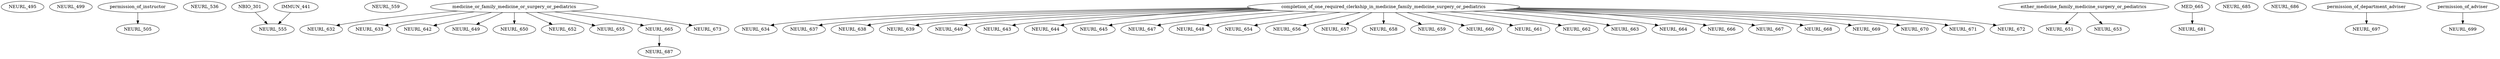 digraph G {
    NEURL_495;
    NEURL_499;
    edge [color=black];
    permission_of_instructor -> NEURL_505;
    NEURL_536;
    edge [color=black];
    NBIO_301 -> NEURL_555;
    IMMUN_441 -> NEURL_555;
    NEURL_559;
    edge [color=black];
    medicine_or_family_medicine_or_surgery_or_pediatrics -> NEURL_632;
    edge [color=black];
    medicine_or_family_medicine_or_surgery_or_pediatrics -> NEURL_633;
    edge [color=black];
    completion_of_one_required_clerkship_in_medicine_family_medicine_surgery_or_pediatrics -> NEURL_634;
    edge [color=black];
    completion_of_one_required_clerkship_in_medicine_family_medicine_surgery_or_pediatrics -> NEURL_637;
    edge [color=black];
    completion_of_one_required_clerkship_in_medicine_family_medicine_surgery_or_pediatrics -> NEURL_638;
    edge [color=black];
    completion_of_one_required_clerkship_in_medicine_family_medicine_surgery_or_pediatrics -> NEURL_639;
    edge [color=black];
    completion_of_one_required_clerkship_in_medicine_family_medicine_surgery_or_pediatrics -> NEURL_640;
    edge [color=black];
    medicine_or_family_medicine_or_surgery_or_pediatrics -> NEURL_642;
    edge [color=black];
    completion_of_one_required_clerkship_in_medicine_family_medicine_surgery_or_pediatrics -> NEURL_643;
    edge [color=black];
    completion_of_one_required_clerkship_in_medicine_family_medicine_surgery_or_pediatrics -> NEURL_644;
    edge [color=black];
    completion_of_one_required_clerkship_in_medicine_family_medicine_surgery_or_pediatrics -> NEURL_645;
    edge [color=black];
    completion_of_one_required_clerkship_in_medicine_family_medicine_surgery_or_pediatrics -> NEURL_647;
    edge [color=black];
    completion_of_one_required_clerkship_in_medicine_family_medicine_surgery_or_pediatrics -> NEURL_648;
    edge [color=black];
    medicine_or_family_medicine_or_surgery_or_pediatrics -> NEURL_649;
    edge [color=black];
    medicine_or_family_medicine_or_surgery_or_pediatrics -> NEURL_650;
    edge [color=black];
    either_medicine_family_medicine_surgery_or_pediatrics -> NEURL_651;
    edge [color=black];
    medicine_or_family_medicine_or_surgery_or_pediatrics -> NEURL_652;
    edge [color=black];
    either_medicine_family_medicine_surgery_or_pediatrics -> NEURL_653;
    edge [color=black];
    completion_of_one_required_clerkship_in_medicine_family_medicine_surgery_or_pediatrics -> NEURL_654;
    edge [color=black];
    medicine_or_family_medicine_or_surgery_or_pediatrics -> NEURL_655;
    edge [color=black];
    completion_of_one_required_clerkship_in_medicine_family_medicine_surgery_or_pediatrics -> NEURL_656;
    edge [color=black];
    completion_of_one_required_clerkship_in_medicine_family_medicine_surgery_or_pediatrics -> NEURL_657;
    edge [color=black];
    completion_of_one_required_clerkship_in_medicine_family_medicine_surgery_or_pediatrics -> NEURL_658;
    edge [color=black];
    completion_of_one_required_clerkship_in_medicine_family_medicine_surgery_or_pediatrics -> NEURL_659;
    edge [color=black];
    completion_of_one_required_clerkship_in_medicine_family_medicine_surgery_or_pediatrics -> NEURL_660;
    edge [color=black];
    completion_of_one_required_clerkship_in_medicine_family_medicine_surgery_or_pediatrics -> NEURL_661;
    edge [color=black];
    completion_of_one_required_clerkship_in_medicine_family_medicine_surgery_or_pediatrics -> NEURL_662;
    edge [color=black];
    completion_of_one_required_clerkship_in_medicine_family_medicine_surgery_or_pediatrics -> NEURL_663;
    edge [color=black];
    completion_of_one_required_clerkship_in_medicine_family_medicine_surgery_or_pediatrics -> NEURL_664;
    edge [color=black];
    medicine_or_family_medicine_or_surgery_or_pediatrics -> NEURL_665;
    edge [color=black];
    completion_of_one_required_clerkship_in_medicine_family_medicine_surgery_or_pediatrics -> NEURL_666;
    edge [color=black];
    completion_of_one_required_clerkship_in_medicine_family_medicine_surgery_or_pediatrics -> NEURL_667;
    edge [color=black];
    completion_of_one_required_clerkship_in_medicine_family_medicine_surgery_or_pediatrics -> NEURL_668;
    edge [color=black];
    completion_of_one_required_clerkship_in_medicine_family_medicine_surgery_or_pediatrics -> NEURL_669;
    edge [color=black];
    completion_of_one_required_clerkship_in_medicine_family_medicine_surgery_or_pediatrics -> NEURL_670;
    edge [color=black];
    completion_of_one_required_clerkship_in_medicine_family_medicine_surgery_or_pediatrics -> NEURL_671;
    edge [color=black];
    completion_of_one_required_clerkship_in_medicine_family_medicine_surgery_or_pediatrics -> NEURL_672;
    edge [color=black];
    medicine_or_family_medicine_or_surgery_or_pediatrics -> NEURL_673;
    edge [color=black];
    MED_665 -> NEURL_681;
    NEURL_685;
    NEURL_686;
    edge [color=black];
    NEURL_665 -> NEURL_687;
    edge [color=black];
    permission_of_department_adviser -> NEURL_697;
    edge [color=black];
    permission_of_adviser -> NEURL_699;
}
